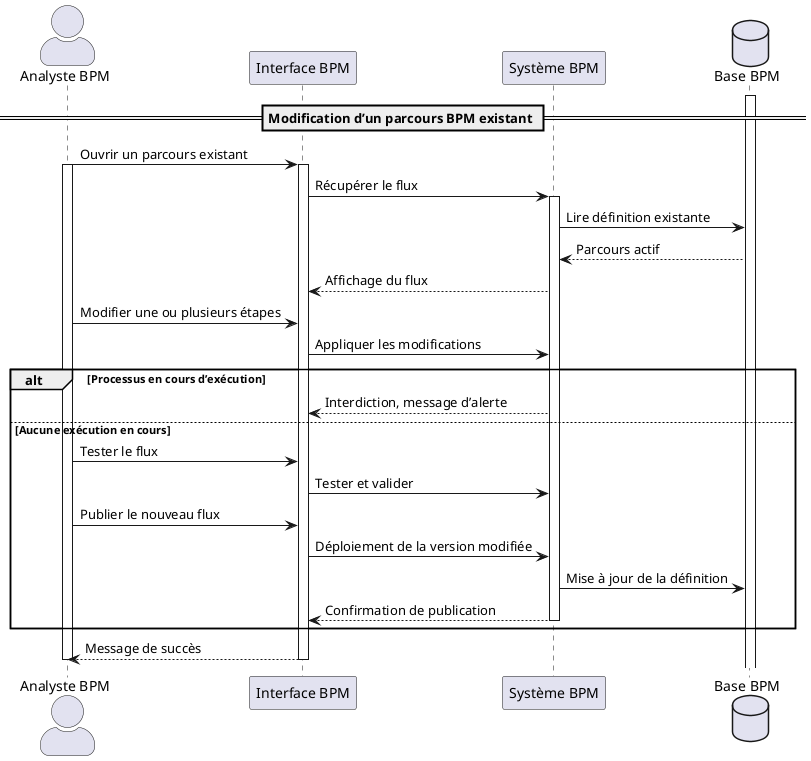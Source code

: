 @startuml UC049
skinparam actorStyle awesome

actor "Analyste BPM" as Analyste
participant "Interface BPM" as UI
participant "Système BPM" as Moteur
database "Base BPM" as BPM

== Modification d’un parcours BPM existant ==
activate BPM
Analyste -> UI : Ouvrir un parcours existant
activate Analyste
activate UI
UI -> Moteur : Récupérer le flux
activate Moteur
Moteur -> BPM : Lire définition existante
BPM --> Moteur : Parcours actif
Moteur --> UI : Affichage du flux

Analyste -> UI : Modifier une ou plusieurs étapes
UI -> Moteur : Appliquer les modifications

alt Processus en cours d’exécution
    Moteur --> UI : Interdiction, message d’alerte
else Aucune exécution en cours
    Analyste -> UI : Tester le flux
    UI -> Moteur : Tester et valider
    Analyste -> UI : Publier le nouveau flux
    UI -> Moteur : Déploiement de la version modifiée
    Moteur -> BPM : Mise à jour de la définition
    Moteur --> UI : Confirmation de publication
    deactivate Moteur
end

UI --> Analyste : Message de succès
deactivate UI
deactivate Analyste
@enduml
